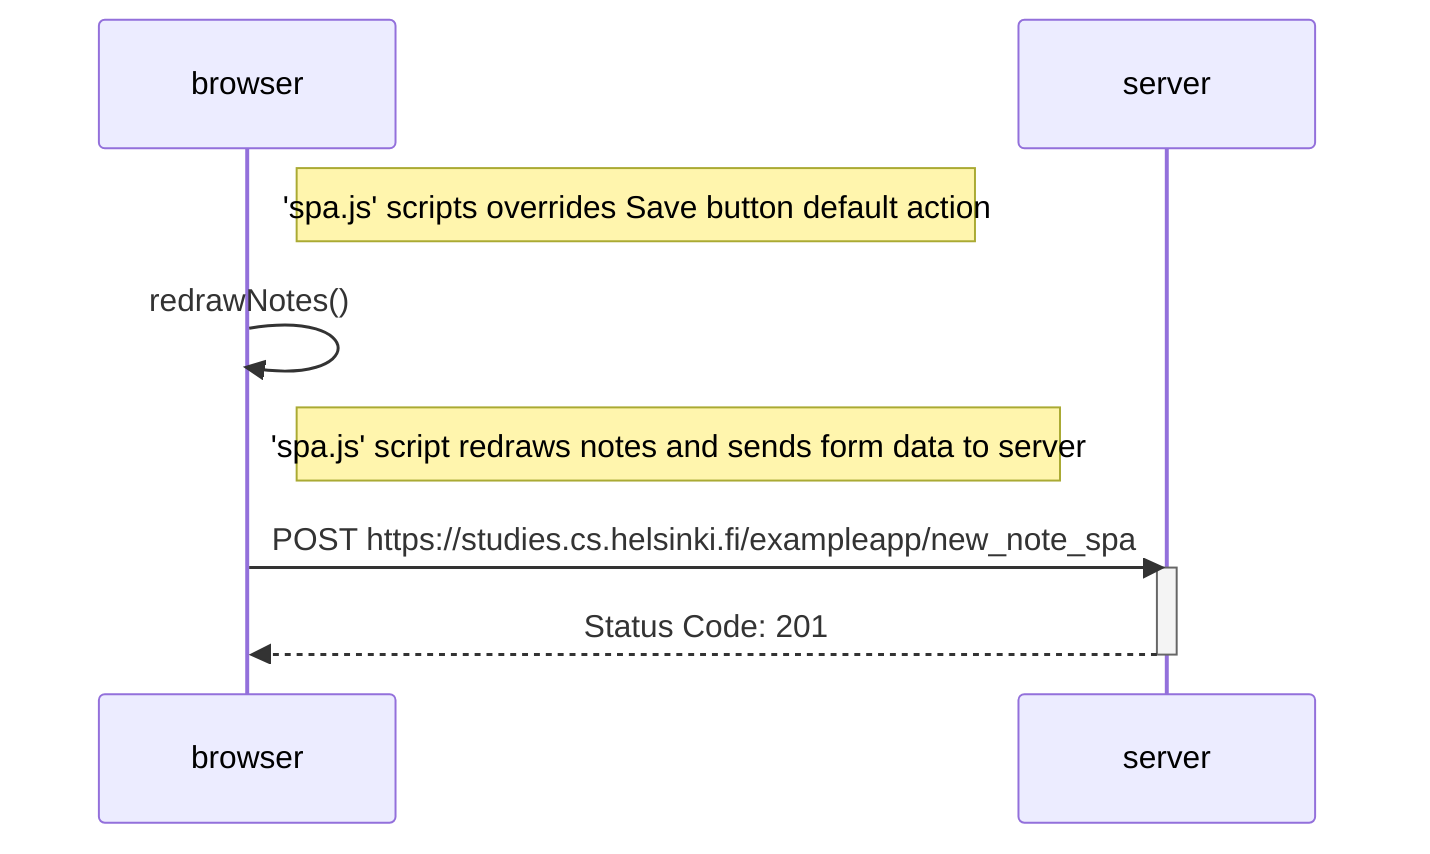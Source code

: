 sequenceDiagram
    participant browser
    participant server

    Note right of browser: 'spa.js' scripts overrides Save button default action

    browser->>browser: redrawNotes()

    Note right of browser: 'spa.js' script redraws notes and sends form data to server

    browser->>server: POST https://studies.cs.helsinki.fi/exampleapp/new_note_spa
    activate server
    server-->>browser: Status Code: 201
    deactivate server